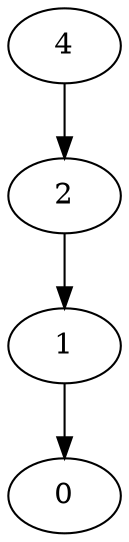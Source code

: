 digraph G{
Node4[label="4"];
Node4 -> Node2;
Node2[label="2"];
Node2 -> Node1;
Node1[label="1"];
Node1 -> Node0;
Node0[label="0"];
}
